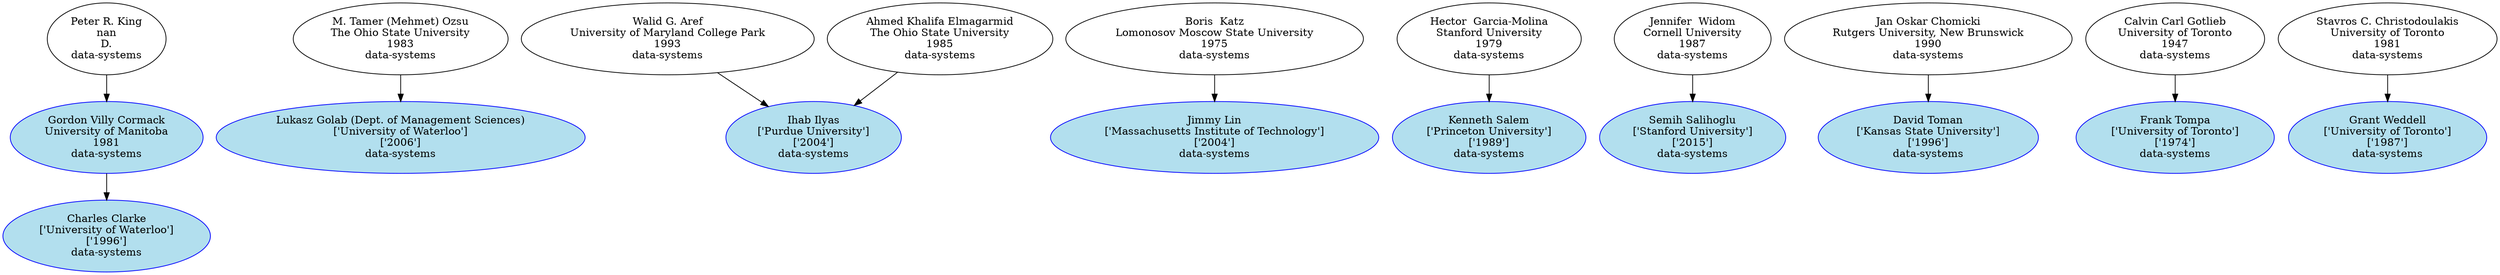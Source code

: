 digraph "Academic Genealogy for data-systems" {
	66869 [label="Charles Clarke
['University of Waterloo']
['1996']
data-systems" color=blue fillcolor=lightblue2 style=filled]
	66818 [label="Gordon Cormack
['University of Manitoba']
['1981']
data-systems" color=blue fillcolor=lightblue2 style=filled]
	102378 [label="Lukasz Golab (Dept. of Management Sciences)
['University of Waterloo']
['2006']
data-systems" color=blue fillcolor=lightblue2 style=filled]
	125917 [label="Ihab Ilyas
['Purdue University']
['2004']
data-systems" color=blue fillcolor=lightblue2 style=filled]
	0 [label="Jimmy Lin
['Massachusetts Institute of Technology']
['2004']
data-systems" color=blue fillcolor=lightblue2 style=filled]
	66887 [label="Kenneth Salem
['Princeton University']
['1989']
data-systems" color=blue fillcolor=lightblue2 style=filled]
	286451 [label="Semih Salihoglu
['Stanford University']
['2015']
data-systems" color=blue fillcolor=lightblue2 style=filled]
	70807 [label="David Toman
['Kansas State University']
['1996']
data-systems" color=blue fillcolor=lightblue2 style=filled]
	66879 [label="Frank Tompa
['University of Toronto']
['1974']
data-systems" color=blue fillcolor=lightblue2 style=filled]
	66877 [label="Grant Weddell
['University of Toronto']
['1987']
data-systems" color=blue fillcolor=lightblue2 style=filled]
	66818 [label="Gordon Villy Cormack
University of Manitoba
1981
data-systems"]
	80823 [label="Peter R. King
nan
D.
data-systems"]
	72390 [label="M. Tamer (Mehmet) Ozsu
The Ohio State University
1983
data-systems"]
	117312 [label="Walid G. Aref
University of Maryland College Park
1993
data-systems"]
	96256 [label="Ahmed Khalifa Elmagarmid
The Ohio State University
1985
data-systems"]
	176620 [label="Boris  Katz
Lomonosov Moscow State University
1975
data-systems"]
	70978 [label="Hector  Garcia-Molina
Stanford University
1979
data-systems"]
	70979 [label="Jennifer  Widom
Cornell University
1987
data-systems"]
	70371 [label="Jan Oskar Chomicki
Rutgers University, New Brunswick
1990
data-systems"]
	24934 [label="Calvin Carl Gotlieb
University of Toronto
1947
data-systems"]
	79993 [label="Stavros C. Christodoulakis
University of Toronto
1981
data-systems"]
	66818 -> 66869
	80823 -> 66818
	72390 -> 102378
	117312 -> 125917
	96256 -> 125917
	176620 -> 0
	70978 -> 66887
	70979 -> 286451
	70371 -> 70807
	24934 -> 66879
	79993 -> 66877
}
